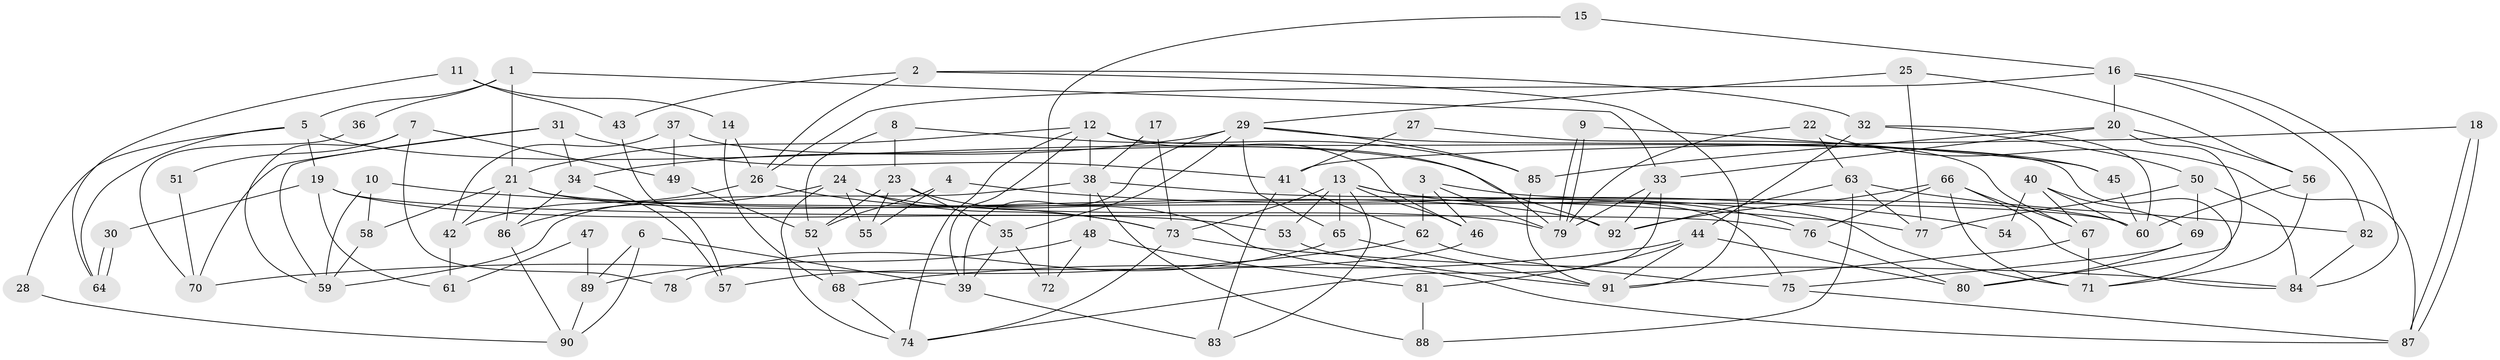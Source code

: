 // coarse degree distribution, {6: 0.1694915254237288, 4: 0.23728813559322035, 8: 0.03389830508474576, 3: 0.15254237288135594, 2: 0.11864406779661017, 9: 0.03389830508474576, 7: 0.15254237288135594, 5: 0.1016949152542373}
// Generated by graph-tools (version 1.1) at 2025/52/02/27/25 19:52:08]
// undirected, 92 vertices, 184 edges
graph export_dot {
graph [start="1"]
  node [color=gray90,style=filled];
  1;
  2;
  3;
  4;
  5;
  6;
  7;
  8;
  9;
  10;
  11;
  12;
  13;
  14;
  15;
  16;
  17;
  18;
  19;
  20;
  21;
  22;
  23;
  24;
  25;
  26;
  27;
  28;
  29;
  30;
  31;
  32;
  33;
  34;
  35;
  36;
  37;
  38;
  39;
  40;
  41;
  42;
  43;
  44;
  45;
  46;
  47;
  48;
  49;
  50;
  51;
  52;
  53;
  54;
  55;
  56;
  57;
  58;
  59;
  60;
  61;
  62;
  63;
  64;
  65;
  66;
  67;
  68;
  69;
  70;
  71;
  72;
  73;
  74;
  75;
  76;
  77;
  78;
  79;
  80;
  81;
  82;
  83;
  84;
  85;
  86;
  87;
  88;
  89;
  90;
  91;
  92;
  1 -- 21;
  1 -- 5;
  1 -- 33;
  1 -- 36;
  2 -- 91;
  2 -- 26;
  2 -- 32;
  2 -- 43;
  3 -- 79;
  3 -- 60;
  3 -- 46;
  3 -- 62;
  4 -- 55;
  4 -- 52;
  4 -- 54;
  5 -- 64;
  5 -- 92;
  5 -- 19;
  5 -- 28;
  6 -- 89;
  6 -- 39;
  6 -- 90;
  7 -- 59;
  7 -- 49;
  7 -- 51;
  7 -- 78;
  8 -- 85;
  8 -- 52;
  8 -- 23;
  9 -- 45;
  9 -- 79;
  9 -- 79;
  10 -- 58;
  10 -- 77;
  10 -- 59;
  11 -- 43;
  11 -- 14;
  11 -- 64;
  12 -- 71;
  12 -- 74;
  12 -- 21;
  12 -- 38;
  12 -- 39;
  12 -- 46;
  13 -- 73;
  13 -- 46;
  13 -- 53;
  13 -- 65;
  13 -- 75;
  13 -- 76;
  13 -- 83;
  14 -- 26;
  14 -- 68;
  15 -- 72;
  15 -- 16;
  16 -- 20;
  16 -- 84;
  16 -- 26;
  16 -- 82;
  17 -- 73;
  17 -- 38;
  18 -- 87;
  18 -- 87;
  18 -- 41;
  19 -- 53;
  19 -- 30;
  19 -- 61;
  19 -- 76;
  20 -- 33;
  20 -- 80;
  20 -- 56;
  20 -- 85;
  21 -- 92;
  21 -- 42;
  21 -- 58;
  21 -- 60;
  21 -- 86;
  22 -- 63;
  22 -- 87;
  22 -- 79;
  23 -- 35;
  23 -- 52;
  23 -- 55;
  23 -- 87;
  24 -- 79;
  24 -- 74;
  24 -- 55;
  24 -- 73;
  24 -- 86;
  25 -- 56;
  25 -- 29;
  25 -- 77;
  26 -- 73;
  26 -- 42;
  27 -- 67;
  27 -- 41;
  28 -- 90;
  29 -- 85;
  29 -- 34;
  29 -- 35;
  29 -- 39;
  29 -- 45;
  29 -- 65;
  30 -- 64;
  30 -- 64;
  31 -- 41;
  31 -- 59;
  31 -- 34;
  31 -- 70;
  32 -- 60;
  32 -- 44;
  32 -- 50;
  33 -- 79;
  33 -- 74;
  33 -- 92;
  34 -- 86;
  34 -- 57;
  35 -- 39;
  35 -- 72;
  36 -- 70;
  37 -- 42;
  37 -- 79;
  37 -- 49;
  38 -- 71;
  38 -- 48;
  38 -- 59;
  38 -- 88;
  39 -- 83;
  40 -- 67;
  40 -- 69;
  40 -- 54;
  40 -- 60;
  41 -- 62;
  41 -- 83;
  42 -- 61;
  43 -- 57;
  44 -- 80;
  44 -- 68;
  44 -- 81;
  44 -- 91;
  45 -- 60;
  46 -- 57;
  47 -- 61;
  47 -- 89;
  48 -- 81;
  48 -- 72;
  48 -- 89;
  49 -- 52;
  50 -- 84;
  50 -- 69;
  50 -- 77;
  51 -- 70;
  52 -- 68;
  53 -- 91;
  56 -- 60;
  56 -- 71;
  58 -- 59;
  62 -- 75;
  62 -- 70;
  63 -- 92;
  63 -- 77;
  63 -- 82;
  63 -- 88;
  65 -- 78;
  65 -- 91;
  66 -- 76;
  66 -- 71;
  66 -- 67;
  66 -- 84;
  66 -- 92;
  67 -- 91;
  67 -- 71;
  68 -- 74;
  69 -- 75;
  69 -- 80;
  73 -- 84;
  73 -- 74;
  75 -- 87;
  76 -- 80;
  81 -- 88;
  82 -- 84;
  85 -- 91;
  86 -- 90;
  89 -- 90;
}

